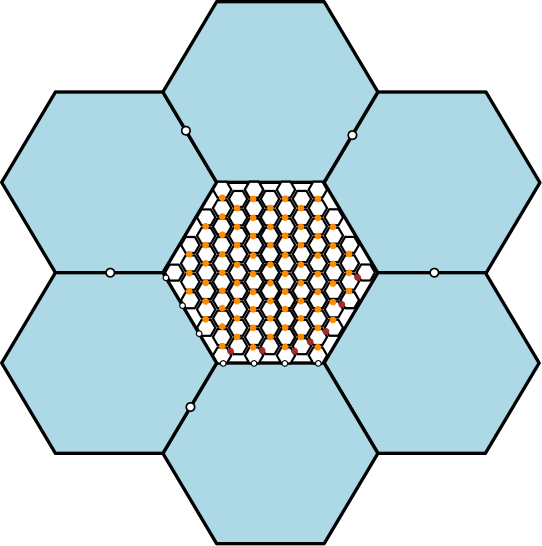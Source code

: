 <?xml version="1.0"?>
<!DOCTYPE ipe SYSTEM "ipe.dtd">
<ipe version="70107" creator="Ipe 7.2.2">
<info created="D:20160405173703" modified="D:20160405173703"/>
<ipestyle name="basic">
<symbol name="arrow/arc(spx)">
<path stroke="sym-stroke" fill="sym-stroke" pen="sym-pen">
0 0 m
-1 0.333 l
-1 -0.333 l
h
</path>
</symbol>
<symbol name="arrow/farc(spx)">
<path stroke="sym-stroke" fill="white" pen="sym-pen">
0 0 m
-1 0.333 l
-1 -0.333 l
h
</path>
</symbol>
<symbol name="arrow/ptarc(spx)">
<path stroke="sym-stroke" fill="sym-stroke" pen="sym-pen">
0 0 m
-1 0.333 l
-0.8 0 l
-1 -0.333 l
h
</path>
</symbol>
<symbol name="arrow/fptarc(spx)">
<path stroke="sym-stroke" fill="white" pen="sym-pen">
0 0 m
-1 0.333 l
-0.8 0 l
-1 -0.333 l
h
</path>
</symbol>
<symbol name="mark/circle(sx)" transformations="translations">
<path fill="sym-stroke">
0.6 0 0 0.6 0 0 e
0.4 0 0 0.4 0 0 e
</path>
</symbol>
<symbol name="mark/disk(sx)" transformations="translations">
<path fill="sym-stroke">
0.6 0 0 0.6 0 0 e
</path>
</symbol>
<symbol name="mark/fdisk(sfx)" transformations="translations">
<group>
<path fill="sym-fill">
0.5 0 0 0.5 0 0 e
</path>
<path fill="sym-stroke" fillrule="eofill">
0.6 0 0 0.6 0 0 e
0.4 0 0 0.4 0 0 e
</path>
</group>
</symbol>
<symbol name="mark/box(sx)" transformations="translations">
<path fill="sym-stroke" fillrule="eofill">
-0.6 -0.6 m
0.6 -0.6 l
0.6 0.6 l
-0.6 0.6 l
h
-0.4 -0.4 m
0.4 -0.4 l
0.4 0.4 l
-0.4 0.4 l
h
</path>
</symbol>
<symbol name="mark/square(sx)" transformations="translations">
<path fill="sym-stroke">
-0.6 -0.6 m
0.6 -0.6 l
0.6 0.6 l
-0.6 0.6 l
h
</path>
</symbol>
<symbol name="mark/fsquare(sfx)" transformations="translations">
<group>
<path fill="sym-fill">
-0.5 -0.5 m
0.5 -0.5 l
0.5 0.5 l
-0.5 0.5 l
h
</path>
<path fill="sym-stroke" fillrule="eofill">
-0.6 -0.6 m
0.6 -0.6 l
0.6 0.6 l
-0.6 0.6 l
h
-0.4 -0.4 m
0.4 -0.4 l
0.4 0.4 l
-0.4 0.4 l
h
</path>
</group>
</symbol>
<symbol name="mark/cross(sx)" transformations="translations">
<group>
<path fill="sym-stroke">
-0.43 -0.57 m
0.57 0.43 l
0.43 0.57 l
-0.57 -0.43 l
h
</path>
<path fill="sym-stroke">
-0.43 0.57 m
0.57 -0.43 l
0.43 -0.57 l
-0.57 0.43 l
h
</path>
</group>
</symbol>
<symbol name="arrow/fnormal(spx)">
<path stroke="sym-stroke" fill="white" pen="sym-pen">
0 0 m
-1 0.333 l
-1 -0.333 l
h
</path>
</symbol>
<symbol name="arrow/pointed(spx)">
<path stroke="sym-stroke" fill="sym-stroke" pen="sym-pen">
0 0 m
-1 0.333 l
-0.8 0 l
-1 -0.333 l
h
</path>
</symbol>
<symbol name="arrow/fpointed(spx)">
<path stroke="sym-stroke" fill="white" pen="sym-pen">
0 0 m
-1 0.333 l
-0.8 0 l
-1 -0.333 l
h
</path>
</symbol>
<symbol name="arrow/linear(spx)">
<path stroke="sym-stroke" pen="sym-pen">
-1 0.333 m
0 0 l
-1 -0.333 l
</path>
</symbol>
<symbol name="arrow/fdouble(spx)">
<path stroke="sym-stroke" fill="white" pen="sym-pen">
0 0 m
-1 0.333 l
-1 -0.333 l
h
-1 0 m
-2 0.333 l
-2 -0.333 l
h
</path>
</symbol>
<symbol name="arrow/double(spx)">
<path stroke="sym-stroke" fill="sym-stroke" pen="sym-pen">
0 0 m
-1 0.333 l
-1 -0.333 l
h
-1 0 m
-2 0.333 l
-2 -0.333 l
h
</path>
</symbol>
<pen name="heavier" value="0.8"/>
<pen name="fat" value="1.2"/>
<pen name="ultrafat" value="2"/>
<symbolsize name="large" value="5"/>
<symbolsize name="small" value="2"/>
<symbolsize name="tiny" value="1.1"/>
<arrowsize name="large" value="10"/>
<arrowsize name="small" value="5"/>
<arrowsize name="tiny" value="3"/>
<color name="red" value="1 0 0"/>
<color name="green" value="0 1 0"/>
<color name="blue" value="0 0 1"/>
<color name="yellow" value="1 1 0"/>
<color name="orange" value="1 0.647 0"/>
<color name="gold" value="1 0.843 0"/>
<color name="purple" value="0.627 0.125 0.941"/>
<color name="gray" value="0.745"/>
<color name="brown" value="0.647 0.165 0.165"/>
<color name="navy" value="0 0 0.502"/>
<color name="pink" value="1 0.753 0.796"/>
<color name="seagreen" value="0.18 0.545 0.341"/>
<color name="turquoise" value="0.251 0.878 0.816"/>
<color name="violet" value="0.933 0.51 0.933"/>
<color name="darkblue" value="0 0 0.545"/>
<color name="darkcyan" value="0 0.545 0.545"/>
<color name="darkgray" value="0.663"/>
<color name="darkgreen" value="0 0.392 0"/>
<color name="darkmagenta" value="0.545 0 0.545"/>
<color name="darkorange" value="1 0.549 0"/>
<color name="darkred" value="0.545 0 0"/>
<color name="lightblue" value="0.678 0.847 0.902"/>
<color name="lightcyan" value="0.878 1 1"/>
<color name="lightgray" value="0.827"/>
<color name="lightgreen" value="0.565 0.933 0.565"/>
<color name="lightyellow" value="1 1 0.878"/>
<dashstyle name="dashed" value="[4] 0"/>
<dashstyle name="dotted" value="[1 3] 0"/>
<dashstyle name="dash dotted" value="[4 2 1 2] 0"/>
<dashstyle name="dash dot dotted" value="[4 2 1 2 1 2] 0"/>
<textsize name="large" value="\large"/>
<textsize name="Large" value="\Large"/>
<textsize name="LARGE" value="\LARGE"/>
<textsize name="huge" value="\huge"/>
<textsize name="Huge" value="\Huge"/>
<textsize name="small" value="\small"/>
<textsize name="footnote" value="\footnotesize"/>
<textsize name="tiny" value="\tiny"/>
<textstyle name="center" begin="\begin{center}" end="\end{center}"/>
<textstyle name="itemize" begin="\begin{itemize}" end="\end{itemize}"/>
<textstyle name="item" begin="\begin{itemize}\item{}" end="\end{itemize}"/>
<gridsize name="4 pts" value="4"/>
<gridsize name="8 pts (~3 mm)" value="8"/>
<gridsize name="16 pts (~6 mm)" value="16"/>
<gridsize name="32 pts (~12 mm)" value="32"/>
<gridsize name="10 pts (~3.5 mm)" value="10"/>
<gridsize name="20 pts (~7 mm)" value="20"/>
<gridsize name="14 pts (~5 mm)" value="14"/>
<gridsize name="28 pts (~10 mm)" value="28"/>
<gridsize name="56 pts (~20 mm)" value="56"/>
<anglesize name="90 deg" value="90"/>
<anglesize name="60 deg" value="60"/>
<anglesize name="45 deg" value="45"/>
<anglesize name="30 deg" value="30"/>
<anglesize name="22.5 deg" value="22.5"/>
<opacity name="10%" value="0.1"/>
<opacity name="30%" value="0.3"/>
<opacity name="50%" value="0.5"/>
<opacity name="75%" value="0.75"/>
<tiling name="falling" angle="-60" step="4" width="1"/>
<tiling name="rising" angle="30" step="4" width="1"/>
</ipestyle>
<ipestyle name="bigpaper">
<layout paper="10000 6000" origin="0 0" frame="10000 6000"/>
<titlestyle pos="10 10" size="LARGE" color="title"  valign="baseline"/>
</ipestyle>
<page>
<layer name="alpha"/>
<view layers="alpha" active="alpha"/>
<group layer="alpha" matrix="1.17523 0 0 1.14044 5256.02 2423.33">
<path matrix="0.751266 0 0 0.751266 -29.5519 161.025" stroke="black" fill="lightblue" pen="fat">
195.756 445 m
173.842 482.957 l
130.012 482.957 l
108.098 445 l
130.012 407.043 l
173.842 407.043 l
h
</path>
<path matrix="0.751266 0 0 0.751266 19.8393 189.541" stroke="black" fill="lightblue" pen="fat">
195.756 445 m
173.842 482.957 l
130.012 482.957 l
108.098 445 l
130.012 407.043 l
173.842 407.043 l
h
</path>
<path matrix="0.753975 0 0 0.753975 68.9377 159.717" stroke="black" fill="lightblue" pen="fat">
195.756 445 m
173.842 482.957 l
130.012 482.957 l
108.098 445 l
130.012 407.043 l
173.842 407.043 l
h
</path>
<path matrix="0.751266 0 0 0.751266 69.2306 103.993" stroke="black" fill="lightblue" pen="fat">
195.756 445 m
173.842 482.957 l
130.012 482.957 l
108.098 445 l
130.012 407.043 l
173.842 407.043 l
h
</path>
<path matrix="0.751266 0 0 0.751266 19.8393 75.4777" stroke="black" fill="lightblue" pen="fat">
195.756 445 m
173.842 482.957 l
130.012 482.957 l
108.098 445 l
130.012 407.043 l
173.842 407.043 l
h
</path>
<path matrix="0.751266 0 0 0.751266 -29.5519 103.993" stroke="black" fill="lightblue" pen="fat">
195.756 445 m
173.842 482.957 l
130.012 482.957 l
108.098 445 l
130.012 407.043 l
173.842 407.043 l
h
</path>
</group>
<path matrix="0.0756922 0 0 0.0756922 5367.37 2922.05" stroke="black" fill="white" pen="heavier">
195.756 445 m
173.842 482.957 l
130.012 482.957 l
108.098 445 l
130.012 407.043 l
173.842 407.043 l
h
</path>
<path matrix="0.0756922 0 0 0.0756922 5373.12 2925.37" stroke="black" fill="white" pen="heavier">
195.756 445 m
173.842 482.957 l
130.012 482.957 l
108.098 445 l
130.012 407.043 l
173.842 407.043 l
h
</path>
<path matrix="0.0756922 0 0 0.0756922 5373.12 2918.74" stroke="black" fill="white" pen="heavier">
195.756 445 m
173.842 482.957 l
130.012 482.957 l
108.098 445 l
130.012 407.043 l
173.842 407.043 l
h
</path>
<path matrix="0.0756922 0 0 0.0756922 5373.12 2932" stroke="black" fill="white" pen="heavier">
195.756 445 m
173.842 482.957 l
130.012 482.957 l
108.098 445 l
130.012 407.043 l
173.842 407.043 l
h
</path>
<path matrix="0.0756922 0 0 0.0756922 5378.86 2922.06" stroke="black" fill="white" pen="heavier">
195.756 445 m
173.842 482.957 l
130.012 482.957 l
108.098 445 l
130.012 407.043 l
173.842 407.043 l
h
</path>
<path matrix="0.0756922 0 0 0.0756922 5378.86 2915.43" stroke="black" fill="white" pen="heavier">
195.756 445 m
173.842 482.957 l
130.012 482.957 l
108.098 445 l
130.012 407.043 l
173.842 407.043 l
h
</path>
<path matrix="0.0756922 0 0 0.0756922 5378.86 2935.32" stroke="black" fill="white" pen="heavier">
195.756 445 m
173.842 482.957 l
130.012 482.957 l
108.098 445 l
130.012 407.043 l
173.842 407.043 l
h
</path>
<path matrix="0.0756922 0 0 0.0756922 5378.86 2928.69" stroke="black" fill="white" pen="heavier">
195.756 445 m
173.842 482.957 l
130.012 482.957 l
108.098 445 l
130.012 407.043 l
173.842 407.043 l
h
</path>
<path matrix="0.0756922 0 0 0.0756922 5384.6 2925.37" stroke="black" fill="white" pen="heavier">
195.756 445 m
173.842 482.957 l
130.012 482.957 l
108.098 445 l
130.012 407.043 l
173.842 407.043 l
h
</path>
<path matrix="0.0756922 0 0 0.0756922 5384.6 2918.74" stroke="black" fill="white" pen="heavier">
195.756 445 m
173.842 482.957 l
130.012 482.957 l
108.098 445 l
130.012 407.043 l
173.842 407.043 l
h
</path>
<path matrix="0.0756922 0 0 0.0756922 5384.6 2938.63" stroke="black" fill="white" pen="heavier">
195.756 445 m
173.842 482.957 l
130.012 482.957 l
108.098 445 l
130.012 407.043 l
173.842 407.043 l
h
</path>
<path matrix="0.0756922 0 0 0.0756922 5384.6 2932" stroke="black" fill="white" pen="heavier">
195.756 445 m
173.842 482.957 l
130.012 482.957 l
108.098 445 l
130.012 407.043 l
173.842 407.043 l
h
</path>
<path matrix="0.0756922 0 0 0.0756922 5390.35 2928.7" stroke="black" fill="white" pen="heavier">
195.756 445 m
173.842 482.957 l
130.012 482.957 l
108.098 445 l
130.012 407.043 l
173.842 407.043 l
h
</path>
<path matrix="0.0756922 0 0 0.0756922 5390.35 2922.07" stroke="black" fill="white" pen="heavier">
195.756 445 m
173.842 482.957 l
130.012 482.957 l
108.098 445 l
130.012 407.043 l
173.842 407.043 l
h
</path>
<path matrix="0.0756922 0 0 0.0756922 5390.35 2935.33" stroke="black" fill="white" pen="heavier">
195.756 445 m
173.842 482.957 l
130.012 482.957 l
108.098 445 l
130.012 407.043 l
173.842 407.043 l
h
</path>
<path matrix="0.0756922 0 0 0.0756922 5390.35 2915.44" stroke="black" fill="white" pen="heavier">
195.756 445 m
173.842 482.957 l
130.012 482.957 l
108.098 445 l
130.012 407.043 l
173.842 407.043 l
h
</path>
<path matrix="0.0756922 0 0 0.0756922 5396.09 2925.38" stroke="black" fill="white" pen="heavier">
195.756 445 m
173.842 482.957 l
130.012 482.957 l
108.098 445 l
130.012 407.043 l
173.842 407.043 l
h
</path>
<path matrix="0.0756922 0 0 0.0756922 5396.09 2918.76" stroke="black" fill="white" pen="heavier">
195.756 445 m
173.842 482.957 l
130.012 482.957 l
108.098 445 l
130.012 407.043 l
173.842 407.043 l
h
</path>
<path matrix="0.0756922 0 0 0.0756922 5396.09 2938.64" stroke="black" fill="white" pen="heavier">
195.756 445 m
173.842 482.957 l
130.012 482.957 l
108.098 445 l
130.012 407.043 l
173.842 407.043 l
h
</path>
<path matrix="0.0756922 0 0 0.0756922 5396.09 2932.01" stroke="black" fill="white" pen="heavier">
195.756 445 m
173.842 482.957 l
130.012 482.957 l
108.098 445 l
130.012 407.043 l
173.842 407.043 l
h
</path>
<path matrix="0.0756922 0 0 0.0756922 5401.83 2928.7" stroke="black" fill="white" pen="heavier">
195.756 445 m
173.842 482.957 l
130.012 482.957 l
108.098 445 l
130.012 407.043 l
173.842 407.043 l
h
</path>
<path matrix="0.0756922 0 0 0.0756922 5401.83 2922.07" stroke="black" fill="white" pen="heavier">
195.756 445 m
173.842 482.957 l
130.012 482.957 l
108.098 445 l
130.012 407.043 l
173.842 407.043 l
h
</path>
<path matrix="0.0756922 0 0 0.0756922 5401.83 2935.33" stroke="black" fill="white" pen="heavier">
195.756 445 m
173.842 482.957 l
130.012 482.957 l
108.098 445 l
130.012 407.043 l
173.842 407.043 l
h
</path>
<path matrix="0.0756922 0 0 0.0756922 5401.83 2915.44" stroke="black" fill="white" pen="heavier">
195.756 445 m
173.842 482.957 l
130.012 482.957 l
108.098 445 l
130.012 407.043 l
173.842 407.043 l
h
</path>
<path matrix="0.0756923 0 0 0.0756923 5401.83 2922.07" stroke="black" fill="white" pen="heavier">
195.756 445 m
173.842 482.957 l
130.012 482.957 l
108.098 445 l
130.012 407.043 l
173.842 407.043 l
h
</path>
<path matrix="0.0756923 0 0 0.0756923 5401.83 2915.44" stroke="black" fill="white" pen="heavier">
195.756 445 m
173.842 482.957 l
130.012 482.957 l
108.098 445 l
130.012 407.043 l
173.842 407.043 l
h
</path>
<path matrix="0.0756923 0 0 0.0756923 5401.83 2935.33" stroke="black" fill="white" pen="heavier">
195.756 445 m
173.842 482.957 l
130.012 482.957 l
108.098 445 l
130.012 407.043 l
173.842 407.043 l
h
</path>
<path matrix="0.0756923 0 0 0.0756923 5401.83 2928.7" stroke="black" fill="white" pen="heavier">
195.756 445 m
173.842 482.957 l
130.012 482.957 l
108.098 445 l
130.012 407.043 l
173.842 407.043 l
h
</path>
<path matrix="0.0756923 0 0 0.0756923 5407.57 2925.38" stroke="black" fill="white" pen="heavier">
195.756 445 m
173.842 482.957 l
130.012 482.957 l
108.098 445 l
130.012 407.043 l
173.842 407.043 l
h
</path>
<path matrix="0.0756923 0 0 0.0756923 5407.57 2918.76" stroke="black" fill="white" pen="heavier">
195.756 445 m
173.842 482.957 l
130.012 482.957 l
108.098 445 l
130.012 407.043 l
173.842 407.043 l
h
</path>
<path matrix="0.0756923 0 0 0.0756923 5407.57 2932.01" stroke="black" fill="white" pen="heavier">
195.756 445 m
173.842 482.957 l
130.012 482.957 l
108.098 445 l
130.012 407.043 l
173.842 407.043 l
h
</path>
<path matrix="0.0756923 0 0 0.0756923 5407.57 2912.13" stroke="black" fill="white" pen="heavier">
195.756 445 m
173.842 482.957 l
130.012 482.957 l
108.098 445 l
130.012 407.043 l
173.842 407.043 l
h
</path>
<path matrix="0.0756923 0 0 0.0756923 5413.32 2922.08" stroke="black" fill="white" pen="heavier">
195.756 445 m
173.842 482.957 l
130.012 482.957 l
108.098 445 l
130.012 407.043 l
173.842 407.043 l
h
</path>
<path matrix="0.0756923 0 0 0.0756923 5413.32 2915.45" stroke="black" fill="white" pen="heavier">
195.756 445 m
173.842 482.957 l
130.012 482.957 l
108.098 445 l
130.012 407.043 l
173.842 407.043 l
h
</path>
<path matrix="0.0756923 0 0 0.0756923 5413.32 2935.34" stroke="black" fill="white" pen="heavier">
195.756 445 m
173.842 482.957 l
130.012 482.957 l
108.098 445 l
130.012 407.043 l
173.842 407.043 l
h
</path>
<path matrix="0.0756923 0 0 0.0756923 5413.32 2928.71" stroke="black" fill="white" pen="heavier">
195.756 445 m
173.842 482.957 l
130.012 482.957 l
108.098 445 l
130.012 407.043 l
173.842 407.043 l
h
</path>
<path matrix="0.0756923 0 0 0.0756923 5419.06 2918.77" stroke="black" fill="white" pen="heavier">
195.756 445 m
173.842 482.957 l
130.012 482.957 l
108.098 445 l
130.012 407.043 l
173.842 407.043 l
h
</path>
<path matrix="0.0756923 0 0 0.0756923 5419.06 2912.14" stroke="black" fill="white" pen="heavier">
195.756 445 m
173.842 482.957 l
130.012 482.957 l
108.098 445 l
130.012 407.043 l
173.842 407.043 l
h
</path>
<path matrix="0.0756923 0 0 0.0756923 5419.06 2932.02" stroke="black" fill="white" pen="heavier">
195.756 445 m
173.842 482.957 l
130.012 482.957 l
108.098 445 l
130.012 407.043 l
173.842 407.043 l
h
</path>
<path matrix="0.0756923 0 0 0.0756923 5419.06 2925.4" stroke="black" fill="white" pen="heavier">
195.756 445 m
173.842 482.957 l
130.012 482.957 l
108.098 445 l
130.012 407.043 l
173.842 407.043 l
h
</path>
<path matrix="0.0756923 0 0 0.0756923 5424.8 2922.08" stroke="black" fill="white" pen="heavier">
195.756 445 m
173.842 482.957 l
130.012 482.957 l
108.098 445 l
130.012 407.043 l
173.842 407.043 l
h
</path>
<path matrix="0.0756923 0 0 0.0756923 5424.8 2915.45" stroke="black" fill="white" pen="heavier">
195.756 445 m
173.842 482.957 l
130.012 482.957 l
108.098 445 l
130.012 407.043 l
173.842 407.043 l
h
</path>
<path matrix="0.0756923 0 0 0.0756923 5424.8 2935.34" stroke="black" fill="white" pen="heavier">
195.756 445 m
173.842 482.957 l
130.012 482.957 l
108.098 445 l
130.012 407.043 l
173.842 407.043 l
h
</path>
<path matrix="0.0756923 0 0 0.0756923 5424.8 2928.71" stroke="black" fill="white" pen="heavier">
195.756 445 m
173.842 482.957 l
130.012 482.957 l
108.098 445 l
130.012 407.043 l
173.842 407.043 l
h
</path>
<path matrix="0.0756923 0 0 0.0756923 5430.54 2925.41" stroke="black" fill="white" pen="heavier">
195.756 445 m
173.842 482.957 l
130.012 482.957 l
108.098 445 l
130.012 407.043 l
173.842 407.043 l
h
</path>
<path matrix="0.0756923 0 0 0.0756923 5430.54 2918.78" stroke="black" fill="white" pen="heavier">
195.756 445 m
173.842 482.957 l
130.012 482.957 l
108.098 445 l
130.012 407.043 l
173.842 407.043 l
h
</path>
<path matrix="0.0756923 0 0 0.0756923 5430.54 2932.04" stroke="black" fill="white" pen="heavier">
195.756 445 m
173.842 482.957 l
130.012 482.957 l
108.098 445 l
130.012 407.043 l
173.842 407.043 l
h
</path>
<path matrix="0.0756923 0 0 0.0756923 5430.54 2912.15" stroke="black" fill="white" pen="heavier">
195.756 445 m
173.842 482.957 l
130.012 482.957 l
108.098 445 l
130.012 407.043 l
173.842 407.043 l
h
</path>
<path matrix="0.0756923 0 0 0.0756923 5436.28 2922.09" stroke="black" fill="white" pen="heavier">
195.756 445 m
173.842 482.957 l
130.012 482.957 l
108.098 445 l
130.012 407.043 l
173.842 407.043 l
h
</path>
<path matrix="0.0756923 0 0 0.0756923 5373.11 2912.1" stroke="black" fill="white" pen="heavier">
195.756 445 m
173.842 482.957 l
130.012 482.957 l
108.098 445 l
130.012 407.043 l
173.842 407.043 l
h
</path>
<path matrix="0.0756923 0 0 0.0756923 5378.86 2902.17" stroke="black" fill="white" pen="heavier">
195.756 445 m
173.842 482.957 l
130.012 482.957 l
108.098 445 l
130.012 407.043 l
173.842 407.043 l
h
</path>
<path matrix="0.0756923 0 0 0.0756923 5378.86 2915.43" stroke="black" fill="white" pen="heavier">
195.756 445 m
173.842 482.957 l
130.012 482.957 l
108.098 445 l
130.012 407.043 l
173.842 407.043 l
h
</path>
<path matrix="0.0756923 0 0 0.0756923 5378.86 2908.8" stroke="black" fill="white" pen="heavier">
195.756 445 m
173.842 482.957 l
130.012 482.957 l
108.098 445 l
130.012 407.043 l
173.842 407.043 l
h
</path>
<path matrix="0.0756923 0 0 0.0756923 5384.6 2898.86" stroke="black" fill="white" pen="heavier">
195.756 445 m
173.842 482.957 l
130.012 482.957 l
108.098 445 l
130.012 407.043 l
173.842 407.043 l
h
</path>
<path matrix="0.0756923 0 0 0.0756923 5384.6 2892.23" stroke="black" fill="white" pen="heavier">
195.756 445 m
173.842 482.957 l
130.012 482.957 l
108.098 445 l
130.012 407.043 l
173.842 407.043 l
h
</path>
<path matrix="0.0756923 0 0 0.0756923 5384.6 2912.11" stroke="black" fill="white" pen="heavier">
195.756 445 m
173.842 482.957 l
130.012 482.957 l
108.098 445 l
130.012 407.043 l
173.842 407.043 l
h
</path>
<path matrix="0.0756923 0 0 0.0756923 5384.6 2905.49" stroke="black" fill="white" pen="heavier">
195.756 445 m
173.842 482.957 l
130.012 482.957 l
108.098 445 l
130.012 407.043 l
173.842 407.043 l
h
</path>
<path matrix="0.0756923 0 0 0.0756923 5390.34 2902.17" stroke="black" fill="white" pen="heavier">
195.756 445 m
173.842 482.957 l
130.012 482.957 l
108.098 445 l
130.012 407.043 l
173.842 407.043 l
h
</path>
<path matrix="0.0756923 0 0 0.0756923 5390.34 2895.54" stroke="black" fill="white" pen="heavier">
195.756 445 m
173.842 482.957 l
130.012 482.957 l
108.098 445 l
130.012 407.043 l
173.842 407.043 l
h
</path>
<path matrix="0.0756923 0 0 0.0756923 5390.34 2915.43" stroke="black" fill="white" pen="heavier">
195.756 445 m
173.842 482.957 l
130.012 482.957 l
108.098 445 l
130.012 407.043 l
173.842 407.043 l
h
</path>
<path matrix="0.0756923 0 0 0.0756923 5390.34 2908.8" stroke="black" fill="white" pen="heavier">
195.756 445 m
173.842 482.957 l
130.012 482.957 l
108.098 445 l
130.012 407.043 l
173.842 407.043 l
h
</path>
<path matrix="0.0756923 0 0 0.0756923 5396.09 2905.5" stroke="black" fill="white" pen="heavier">
195.756 445 m
173.842 482.957 l
130.012 482.957 l
108.098 445 l
130.012 407.043 l
173.842 407.043 l
h
</path>
<path matrix="0.0756923 0 0 0.0756923 5396.09 2898.87" stroke="black" fill="white" pen="heavier">
195.756 445 m
173.842 482.957 l
130.012 482.957 l
108.098 445 l
130.012 407.043 l
173.842 407.043 l
h
</path>
<path matrix="0.0756923 0 0 0.0756923 5396.09 2912.13" stroke="black" fill="white" pen="heavier">
195.756 445 m
173.842 482.957 l
130.012 482.957 l
108.098 445 l
130.012 407.043 l
173.842 407.043 l
h
</path>
<path matrix="0.0756923 0 0 0.0756923 5396.09 2892.24" stroke="black" fill="white" pen="heavier">
195.756 445 m
173.842 482.957 l
130.012 482.957 l
108.098 445 l
130.012 407.043 l
173.842 407.043 l
h
</path>
<path matrix="0.0756923 0 0 0.0756923 5401.83 2902.18" stroke="black" fill="white" pen="heavier">
195.756 445 m
173.842 482.957 l
130.012 482.957 l
108.098 445 l
130.012 407.043 l
173.842 407.043 l
h
</path>
<path matrix="0.0756923 0 0 0.0756923 5401.83 2895.56" stroke="black" fill="white" pen="heavier">
195.756 445 m
173.842 482.957 l
130.012 482.957 l
108.098 445 l
130.012 407.043 l
173.842 407.043 l
h
</path>
<path matrix="0.0756923 0 0 0.0756923 5401.83 2915.44" stroke="black" fill="white" pen="heavier">
195.756 445 m
173.842 482.957 l
130.012 482.957 l
108.098 445 l
130.012 407.043 l
173.842 407.043 l
h
</path>
<path matrix="0.0756923 0 0 0.0756923 5401.83 2908.81" stroke="black" fill="white" pen="heavier">
195.756 445 m
173.842 482.957 l
130.012 482.957 l
108.098 445 l
130.012 407.043 l
173.842 407.043 l
h
</path>
<path matrix="0.0756923 0 0 0.0756923 5407.57 2905.5" stroke="black" fill="white" pen="heavier">
195.756 445 m
173.842 482.957 l
130.012 482.957 l
108.098 445 l
130.012 407.043 l
173.842 407.043 l
h
</path>
<path matrix="0.0756923 0 0 0.0756923 5407.57 2898.87" stroke="black" fill="white" pen="heavier">
195.756 445 m
173.842 482.957 l
130.012 482.957 l
108.098 445 l
130.012 407.043 l
173.842 407.043 l
h
</path>
<path matrix="0.0756923 0 0 0.0756923 5407.57 2912.13" stroke="black" fill="white" pen="heavier">
195.756 445 m
173.842 482.957 l
130.012 482.957 l
108.098 445 l
130.012 407.043 l
173.842 407.043 l
h
</path>
<path matrix="0.0756923 0 0 0.0756923 5407.57 2898.87" stroke="black" fill="white" pen="heavier">
195.756 445 m
173.842 482.957 l
130.012 482.957 l
108.098 445 l
130.012 407.043 l
173.842 407.043 l
h
</path>
<path matrix="0.0756923 0 0 0.0756923 5407.57 2892.24" stroke="black" fill="white" pen="heavier">
195.756 445 m
173.842 482.957 l
130.012 482.957 l
108.098 445 l
130.012 407.043 l
173.842 407.043 l
h
</path>
<path matrix="0.0756923 0 0 0.0756923 5407.57 2912.13" stroke="black" fill="white" pen="heavier">
195.756 445 m
173.842 482.957 l
130.012 482.957 l
108.098 445 l
130.012 407.043 l
173.842 407.043 l
h
</path>
<path matrix="0.0756923 0 0 0.0756923 5407.57 2905.5" stroke="black" fill="white" pen="heavier">
195.756 445 m
173.842 482.957 l
130.012 482.957 l
108.098 445 l
130.012 407.043 l
173.842 407.043 l
h
</path>
<path matrix="0.0756923 0 0 0.0756923 5413.31 2902.18" stroke="black" fill="white" pen="heavier">
195.756 445 m
173.842 482.957 l
130.012 482.957 l
108.098 445 l
130.012 407.043 l
173.842 407.043 l
h
</path>
<path matrix="0.0756923 0 0 0.0756923 5413.31 2895.56" stroke="black" fill="white" pen="heavier">
195.756 445 m
173.842 482.957 l
130.012 482.957 l
108.098 445 l
130.012 407.043 l
173.842 407.043 l
h
</path>
<path matrix="0.0756923 0 0 0.0756923 5413.31 2908.81" stroke="black" fill="white" pen="heavier">
195.756 445 m
173.842 482.957 l
130.012 482.957 l
108.098 445 l
130.012 407.043 l
173.842 407.043 l
h
</path>
<path matrix="0.0756923 0 0 0.0756923 5419.06 2898.88" stroke="black" fill="white" pen="heavier">
195.756 445 m
173.842 482.957 l
130.012 482.957 l
108.098 445 l
130.012 407.043 l
173.842 407.043 l
h
</path>
<path matrix="0.0756923 0 0 0.0756923 5419.06 2892.25" stroke="black" fill="white" pen="heavier">
195.756 445 m
173.842 482.957 l
130.012 482.957 l
108.098 445 l
130.012 407.043 l
173.842 407.043 l
h
</path>
<path matrix="0.0756923 0 0 0.0756923 5419.06 2912.14" stroke="black" fill="white" pen="heavier">
195.756 445 m
173.842 482.957 l
130.012 482.957 l
108.098 445 l
130.012 407.043 l
173.842 407.043 l
h
</path>
<path matrix="0.0756923 0 0 0.0756923 5419.06 2905.51" stroke="black" fill="white" pen="heavier">
195.756 445 m
173.842 482.957 l
130.012 482.957 l
108.098 445 l
130.012 407.043 l
173.842 407.043 l
h
</path>
<path matrix="0.0756923 0 0 0.0756923 5424.8 2908.82" stroke="black" fill="white" pen="heavier">
195.756 445 m
173.842 482.957 l
130.012 482.957 l
108.098 445 l
130.012 407.043 l
173.842 407.043 l
h
</path>
<path matrix="0.0756923 0 0 0.0756923 5424.8 2902.2" stroke="black" fill="white" pen="heavier">
195.756 445 m
173.842 482.957 l
130.012 482.957 l
108.098 445 l
130.012 407.043 l
173.842 407.043 l
h
</path>
<path matrix="0.0756923 0 0 0.0756923 5430.54 2912.14" stroke="black" fill="white" pen="heavier">
195.756 445 m
173.842 482.957 l
130.012 482.957 l
108.098 445 l
130.012 407.043 l
173.842 407.043 l
h
</path>
<path matrix="0.0756922 0 0 0.0756922 5378.85 2941.93" stroke="black" fill="white" pen="heavier">
195.756 445 m
173.842 482.957 l
130.012 482.957 l
108.098 445 l
130.012 407.043 l
173.842 407.043 l
h
</path>
<path matrix="0.0756922 0 0 0.0756922 5384.6 2945.26" stroke="black" fill="white" pen="heavier">
195.756 445 m
173.842 482.957 l
130.012 482.957 l
108.098 445 l
130.012 407.043 l
173.842 407.043 l
h
</path>
<path matrix="0.0756922 0 0 0.0756922 5384.6 2938.63" stroke="black" fill="white" pen="heavier">
195.756 445 m
173.842 482.957 l
130.012 482.957 l
108.098 445 l
130.012 407.043 l
173.842 407.043 l
h
</path>
<path matrix="0.0756922 0 0 0.0756922 5384.6 2951.89" stroke="black" fill="white" pen="heavier">
195.756 445 m
173.842 482.957 l
130.012 482.957 l
108.098 445 l
130.012 407.043 l
173.842 407.043 l
h
</path>
<path matrix="0.0756922 0 0 0.0756922 5390.34 2941.94" stroke="black" fill="white" pen="heavier">
195.756 445 m
173.842 482.957 l
130.012 482.957 l
108.098 445 l
130.012 407.043 l
173.842 407.043 l
h
</path>
<path matrix="0.0756922 0 0 0.0756922 5390.34 2948.57" stroke="black" fill="white" pen="heavier">
195.756 445 m
173.842 482.957 l
130.012 482.957 l
108.098 445 l
130.012 407.043 l
173.842 407.043 l
h
</path>
<path matrix="0.0756922 0 0 0.0756922 5396.08 2945.26" stroke="black" fill="white" pen="heavier">
195.756 445 m
173.842 482.957 l
130.012 482.957 l
108.098 445 l
130.012 407.043 l
173.842 407.043 l
h
</path>
<path matrix="0.0756922 0 0 0.0756922 5396.08 2938.63" stroke="black" fill="white" pen="heavier">
195.756 445 m
173.842 482.957 l
130.012 482.957 l
108.098 445 l
130.012 407.043 l
173.842 407.043 l
h
</path>
<path matrix="0.0756922 0 0 0.0756922 5396.08 2951.89" stroke="black" fill="white" pen="heavier">
195.756 445 m
173.842 482.957 l
130.012 482.957 l
108.098 445 l
130.012 407.043 l
173.842 407.043 l
h
</path>
<path matrix="0.0756923 0 0 0.0756923 5396.08 2938.63" stroke="black" fill="white" pen="heavier">
195.756 445 m
173.842 482.957 l
130.012 482.957 l
108.098 445 l
130.012 407.043 l
173.842 407.043 l
h
</path>
<path matrix="0.0756923 0 0 0.0756923 5396.08 2951.89" stroke="black" fill="white" pen="heavier">
195.756 445 m
173.842 482.957 l
130.012 482.957 l
108.098 445 l
130.012 407.043 l
173.842 407.043 l
h
</path>
<path matrix="0.0756923 0 0 0.0756923 5396.08 2945.26" stroke="black" fill="white" pen="heavier">
195.756 445 m
173.842 482.957 l
130.012 482.957 l
108.098 445 l
130.012 407.043 l
173.842 407.043 l
h
</path>
<path matrix="0.0756923 0 0 0.0756923 5401.82 2941.94" stroke="black" fill="white" pen="heavier">
195.756 445 m
173.842 482.957 l
130.012 482.957 l
108.098 445 l
130.012 407.043 l
173.842 407.043 l
h
</path>
<path matrix="0.0756923 0 0 0.0756923 5401.82 2948.57" stroke="black" fill="white" pen="heavier">
195.756 445 m
173.842 482.957 l
130.012 482.957 l
108.098 445 l
130.012 407.043 l
173.842 407.043 l
h
</path>
<path matrix="0.0756923 0 0 0.0756923 5407.57 2938.64" stroke="black" fill="white" pen="heavier">
195.756 445 m
173.842 482.957 l
130.012 482.957 l
108.098 445 l
130.012 407.043 l
173.842 407.043 l
h
</path>
<path matrix="0.0756923 0 0 0.0756923 5407.57 2951.9" stroke="black" fill="white" pen="heavier">
195.756 445 m
173.842 482.957 l
130.012 482.957 l
108.098 445 l
130.012 407.043 l
173.842 407.043 l
h
</path>
<path matrix="0.0756923 0 0 0.0756923 5407.57 2945.27" stroke="black" fill="white" pen="heavier">
195.756 445 m
173.842 482.957 l
130.012 482.957 l
108.098 445 l
130.012 407.043 l
173.842 407.043 l
h
</path>
<path matrix="0.0756923 0 0 0.0756923 5413.31 2948.58" stroke="black" fill="white" pen="heavier">
195.756 445 m
173.842 482.957 l
130.012 482.957 l
108.098 445 l
130.012 407.043 l
173.842 407.043 l
h
</path>
<path matrix="0.0756923 0 0 0.0756923 5413.31 2941.95" stroke="black" fill="white" pen="heavier">
195.756 445 m
173.842 482.957 l
130.012 482.957 l
108.098 445 l
130.012 407.043 l
173.842 407.043 l
h
</path>
<path matrix="0.0756923 0 0 0.0756923 5419.05 2938.64" stroke="black" fill="white" pen="heavier">
195.756 445 m
173.842 482.957 l
130.012 482.957 l
108.098 445 l
130.012 407.043 l
173.842 407.043 l
h
</path>
<path matrix="0.0756923 0 0 0.0756923 5419.05 2951.9" stroke="black" fill="white" pen="heavier">
195.756 445 m
173.842 482.957 l
130.012 482.957 l
108.098 445 l
130.012 407.043 l
173.842 407.043 l
h
</path>
<path matrix="0.0756923 0 0 0.0756923 5419.05 2945.27" stroke="black" fill="white" pen="heavier">
195.756 445 m
173.842 482.957 l
130.012 482.957 l
108.098 445 l
130.012 407.043 l
173.842 407.043 l
h
</path>
<path matrix="0.0756923 0 0 0.0756923 5424.8 2941.97" stroke="black" fill="white" pen="heavier">
195.756 445 m
173.842 482.957 l
130.012 482.957 l
108.098 445 l
130.012 407.043 l
173.842 407.043 l
h
</path>
<use matrix="0.819692 0 0 0.819692 5299.62 2563.77" name="mark/fdisk(sfx)" pos="68.5731 478.15" size="normal" stroke="black" fill="white"/>
<use matrix="0.819692 0 0 0.819692 5299.62 2563.77" name="mark/fdisk(sfx)" pos="101.791 540.511" size="normal" stroke="black" fill="white"/>
<use matrix="0.819692 0 0 0.819692 5299.62 2563.77" name="mark/fdisk(sfx)" pos="210.908 478.15" size="normal" stroke="black" fill="white"/>
<use matrix="0.819692 0 0 0.819692 5299.62 2563.77" name="mark/fdisk(sfx)" pos="103.796 419.16" size="normal" stroke="black" fill="white"/>
<use matrix="0.819692 0 0 0.819692 5299.62 2563.77" name="mark/fdisk(sfx)" pos="118.18 438.293" size="small" stroke="black" fill="white"/>
<use matrix="0.819692 0 0 0.819692 5299.62 2563.77" name="mark/fdisk(sfx)" pos="131.712 438.307" size="small" stroke="black" fill="white"/>
<use matrix="0.819692 0 0 0.819692 5299.62 2563.77" name="mark/fdisk(sfx)" pos="145.243 438.307" size="small" stroke="black" fill="white"/>
<use matrix="0.819692 0 0 0.819692 5299.62 2563.77" name="mark/fdisk(sfx)" pos="159.941 438.321" size="small" stroke="black" fill="white"/>
<use matrix="0.819692 0 0 0.819692 5299.62 2563.77" name="mark/fdisk(sfx)" pos="107.621 451.363" size="small" stroke="black" fill="white"/>
<use matrix="0.819692 0 0 0.819692 5299.62 2563.77" name="mark/fdisk(sfx)" pos="100.297 463.673" size="small" stroke="black" fill="white"/>
<use matrix="0.819692 0 0 0.819692 5299.7 2563.64" name="mark/fdisk(sfx)" pos="92.9313 476.054" size="small" stroke="black" fill="white"/>
<use matrix="0.819692 0 0 0.819692 5299.96 2563.77" name="mark/fdisk(sfx)" pos="117.356 445.919" size="small" stroke="darkorange" fill="darkorange"/>
<use matrix="0.819692 0 0 0.819692 5299.96 2563.77" name="mark/fdisk(sfx)" pos="117.356 454.478" size="small" stroke="darkorange" fill="darkorange"/>
<use matrix="0.819692 0 0 0.819692 5299.85 2563.77" name="mark/fdisk(sfx)" pos="117.494 462.623" size="small" stroke="darkorange" fill="darkorange"/>
<use matrix="0.819692 0 0 0.819692 5299.96 2563.77" name="mark/fdisk(sfx)" pos="117.356 478.084" size="small" stroke="darkorange" fill="darkorange"/>
<use matrix="0.819692 0 0 0.819692 5299.96 2563.77" name="mark/fdisk(sfx)" pos="117.356 470.216" size="small" stroke="darkorange" fill="darkorange"/>
<use matrix="0.819692 0 0 0.819692 5300.08 2563.77" name="mark/fdisk(sfx)" pos="117.218 486.229" size="small" stroke="darkorange" fill="darkorange"/>
<use matrix="0.819692 0 0 0.819692 5299.62 2563.77" name="mark/fdisk(sfx)" pos="117.77 494.788" size="small" stroke="darkorange" fill="darkorange"/>
<use matrix="0.819692 0 0 0.819692 5299.85 2563.77" name="mark/fdisk(sfx)" pos="117.494 502.795" size="small" stroke="darkorange" fill="darkorange"/>
<use matrix="0.819692 0 0 0.819692 5299.62 2563.77" name="mark/fdisk(sfx)" pos="117.77 511.078" size="small" stroke="darkorange" fill="darkorange"/>
<use matrix="0.819692 0 0 0.819692 5305.28 2560.04" name="mark/fdisk(sfx)" pos="117.356 454.478" size="small" stroke="darkorange" fill="darkorange"/>
<use matrix="0.819692 0 0 0.819692 5305.17 2560.04" name="mark/fdisk(sfx)" pos="117.494 462.623" size="small" stroke="darkorange" fill="darkorange"/>
<use matrix="0.819692 0 0 0.819692 5305.28 2560.04" name="mark/fdisk(sfx)" pos="117.356 478.084" size="small" stroke="darkorange" fill="darkorange"/>
<use matrix="0.819692 0 0 0.819692 5305.28 2560.04" name="mark/fdisk(sfx)" pos="117.356 470.216" size="small" stroke="darkorange" fill="darkorange"/>
<use matrix="0.819692 0 0 0.819692 5305.4 2560.04" name="mark/fdisk(sfx)" pos="117.218 486.229" size="small" stroke="darkorange" fill="darkorange"/>
<use matrix="0.819692 0 0 0.819692 5304.94 2560.04" name="mark/fdisk(sfx)" pos="117.77 494.788" size="small" stroke="darkorange" fill="darkorange"/>
<use matrix="0.819692 0 0 0.819692 5305.17 2560.04" name="mark/fdisk(sfx)" pos="117.494 502.795" size="small" stroke="darkorange" fill="darkorange"/>
<use matrix="0.819692 0 0 0.819692 5304.94 2560.04" name="mark/fdisk(sfx)" pos="117.77 511.078" size="small" stroke="darkorange" fill="darkorange"/>
<use matrix="0.819692 0 0 0.819692 5311.05 2563.32" name="mark/fdisk(sfx)" pos="117.356 445.919" size="small" stroke="darkorange" fill="darkorange"/>
<use matrix="0.819692 0 0 0.819692 5311.05 2563.32" name="mark/fdisk(sfx)" pos="117.356 454.478" size="small" stroke="darkorange" fill="darkorange"/>
<use matrix="0.819692 0 0 0.819692 5310.94 2563.32" name="mark/fdisk(sfx)" pos="117.494 462.623" size="small" stroke="darkorange" fill="darkorange"/>
<use matrix="0.819692 0 0 0.819692 5311.05 2563.32" name="mark/fdisk(sfx)" pos="117.356 478.084" size="small" stroke="darkorange" fill="darkorange"/>
<use matrix="0.819692 0 0 0.819692 5311.05 2563.32" name="mark/fdisk(sfx)" pos="117.356 470.216" size="small" stroke="darkorange" fill="darkorange"/>
<use matrix="0.819692 0 0 0.819692 5311.17 2563.32" name="mark/fdisk(sfx)" pos="117.218 486.229" size="small" stroke="darkorange" fill="darkorange"/>
<use matrix="0.819692 0 0 0.819692 5310.71 2563.32" name="mark/fdisk(sfx)" pos="117.77 494.788" size="small" stroke="darkorange" fill="darkorange"/>
<use matrix="0.819692 0 0 0.819692 5310.94 2563.32" name="mark/fdisk(sfx)" pos="117.494 502.795" size="small" stroke="darkorange" fill="darkorange"/>
<use matrix="0.819692 0 0 0.819692 5310.71 2563.32" name="mark/fdisk(sfx)" pos="117.77 511.078" size="small" stroke="darkorange" fill="darkorange"/>
<use matrix="0.819692 0 0 0.819692 5317.28 2560.04" name="mark/fdisk(sfx)" pos="117.356 454.478" size="small" stroke="darkorange" fill="darkorange"/>
<use matrix="0.819692 0 0 0.819692 5317.16 2560.04" name="mark/fdisk(sfx)" pos="117.494 462.623" size="small" stroke="darkorange" fill="darkorange"/>
<use matrix="0.819692 0 0 0.819692 5317.28 2560.04" name="mark/fdisk(sfx)" pos="117.356 478.084" size="small" stroke="darkorange" fill="darkorange"/>
<use matrix="0.819692 0 0 0.819692 5317.28 2560.04" name="mark/fdisk(sfx)" pos="117.356 470.216" size="small" stroke="darkorange" fill="darkorange"/>
<use matrix="0.819692 0 0 0.819692 5317.39 2560.04" name="mark/fdisk(sfx)" pos="117.218 486.229" size="small" stroke="darkorange" fill="darkorange"/>
<use matrix="0.819692 0 0 0.819692 5316.94 2560.04" name="mark/fdisk(sfx)" pos="117.77 494.788" size="small" stroke="darkorange" fill="darkorange"/>
<use matrix="0.819692 0 0 0.819692 5317.16 2560.04" name="mark/fdisk(sfx)" pos="117.494 502.795" size="small" stroke="darkorange" fill="darkorange"/>
<use matrix="0.819692 0 0 0.819692 5316.94 2560.04" name="mark/fdisk(sfx)" pos="117.77 511.078" size="small" stroke="darkorange" fill="darkorange"/>
<use matrix="0.819692 0 0 0.819692 5322.6 2563.43" name="mark/fdisk(sfx)" pos="117.356 445.919" size="small" stroke="darkorange" fill="darkorange"/>
<use matrix="0.819692 0 0 0.819692 5322.6 2563.43" name="mark/fdisk(sfx)" pos="117.356 454.478" size="small" stroke="darkorange" fill="darkorange"/>
<use matrix="0.819692 0 0 0.819692 5322.48 2563.43" name="mark/fdisk(sfx)" pos="117.494 462.623" size="small" stroke="darkorange" fill="darkorange"/>
<use matrix="0.819692 0 0 0.819692 5322.6 2563.43" name="mark/fdisk(sfx)" pos="117.356 478.084" size="small" stroke="darkorange" fill="darkorange"/>
<use matrix="0.819692 0 0 0.819692 5322.6 2563.43" name="mark/fdisk(sfx)" pos="117.356 470.216" size="small" stroke="darkorange" fill="darkorange"/>
<use matrix="0.819692 0 0 0.819692 5322.71 2563.43" name="mark/fdisk(sfx)" pos="117.218 486.229" size="small" stroke="darkorange" fill="darkorange"/>
<use matrix="0.819692 0 0 0.819692 5322.26 2563.43" name="mark/fdisk(sfx)" pos="117.77 494.788" size="small" stroke="darkorange" fill="darkorange"/>
<use matrix="0.819692 0 0 0.819692 5322.48 2563.43" name="mark/fdisk(sfx)" pos="117.494 502.795" size="small" stroke="darkorange" fill="darkorange"/>
<use matrix="0.819692 0 0 0.819692 5322.26 2563.43" name="mark/fdisk(sfx)" pos="117.77 511.078" size="small" stroke="darkorange" fill="darkorange"/>
<use matrix="0.819692 0 0 0.819692 5328.25 2560.04" name="mark/fdisk(sfx)" pos="117.356 454.478" size="small" stroke="darkorange" fill="darkorange"/>
<use matrix="0.819692 0 0 0.819692 5328.14 2560.04" name="mark/fdisk(sfx)" pos="117.494 462.623" size="small" stroke="darkorange" fill="darkorange"/>
<use matrix="0.819692 0 0 0.819692 5328.25 2560.04" name="mark/fdisk(sfx)" pos="117.356 478.084" size="small" stroke="darkorange" fill="darkorange"/>
<use matrix="0.819692 0 0 0.819692 5328.25 2560.04" name="mark/fdisk(sfx)" pos="117.356 470.216" size="small" stroke="darkorange" fill="darkorange"/>
<use matrix="0.819692 0 0 0.819692 5328.37 2560.04" name="mark/fdisk(sfx)" pos="117.218 486.229" size="small" stroke="darkorange" fill="darkorange"/>
<use matrix="0.819692 0 0 0.819692 5327.91 2560.04" name="mark/fdisk(sfx)" pos="117.77 494.788" size="small" stroke="darkorange" fill="darkorange"/>
<use matrix="0.819692 0 0 0.819692 5328.14 2560.04" name="mark/fdisk(sfx)" pos="117.494 502.795" size="small" stroke="darkorange" fill="darkorange"/>
<use matrix="0.819692 0 0 0.819692 5327.91 2560.04" name="mark/fdisk(sfx)" pos="117.77 511.078" size="small" stroke="darkorange" fill="darkorange"/>
<use matrix="0.819692 0 0 0.819692 5334.36 2563.32" name="mark/fdisk(sfx)" pos="117.356 445.919" size="small" stroke="darkorange" fill="darkorange"/>
<use matrix="0.819692 0 0 0.819692 5334.36 2563.32" name="mark/fdisk(sfx)" pos="117.356 454.478" size="small" stroke="darkorange" fill="darkorange"/>
<use matrix="0.819692 0 0 0.819692 5334.25 2563.32" name="mark/fdisk(sfx)" pos="117.494 462.623" size="small" stroke="darkorange" fill="darkorange"/>
<use matrix="0.819692 0 0 0.819692 5334.36 2563.32" name="mark/fdisk(sfx)" pos="117.356 478.084" size="small" stroke="darkorange" fill="darkorange"/>
<use matrix="0.819692 0 0 0.819692 5334.36 2563.32" name="mark/fdisk(sfx)" pos="117.356 470.216" size="small" stroke="darkorange" fill="darkorange"/>
<use matrix="0.819692 0 0 0.819692 5334.48 2563.32" name="mark/fdisk(sfx)" pos="117.218 486.229" size="small" stroke="darkorange" fill="darkorange"/>
<use matrix="0.819692 0 0 0.819692 5334.02 2563.32" name="mark/fdisk(sfx)" pos="117.77 494.788" size="small" stroke="darkorange" fill="darkorange"/>
<use matrix="0.819692 0 0 0.819692 5334.25 2563.32" name="mark/fdisk(sfx)" pos="117.494 502.795" size="small" stroke="darkorange" fill="darkorange"/>
<use matrix="0.819692 0 0 0.819692 5334.02 2563.32" name="mark/fdisk(sfx)" pos="117.77 511.078" size="small" stroke="darkorange" fill="darkorange"/>
<use matrix="0.819692 0 0 0.819692 5339.8 2553.25" name="mark/fdisk(sfx)" pos="117.356 478.084" size="small" stroke="darkorange" fill="darkorange"/>
<use matrix="0.819692 0 0 0.819692 5339.8 2553.25" name="mark/fdisk(sfx)" pos="117.356 470.216" size="small" stroke="darkorange" fill="darkorange"/>
<use matrix="0.819692 0 0 0.819692 5339.91 2553.25" name="mark/fdisk(sfx)" pos="117.218 486.229" size="small" stroke="darkorange" fill="darkorange"/>
<use matrix="0.819692 0 0 0.819692 5339.46 2553.25" name="mark/fdisk(sfx)" pos="117.77 494.788" size="small" stroke="darkorange" fill="darkorange"/>
<use matrix="0.819692 0 0 0.819692 5339.68 2553.25" name="mark/fdisk(sfx)" pos="117.494 502.795" size="small" stroke="darkorange" fill="darkorange"/>
<use matrix="0.819692 0 0 0.819692 5339.46 2553.25" name="mark/fdisk(sfx)" pos="117.77 511.078" size="small" stroke="darkorange" fill="darkorange"/>
<use matrix="0.819692 0 0 0.819692 5345.23 2543.52" name="mark/fdisk(sfx)" pos="117.77 494.788" size="small" stroke="darkorange" fill="darkorange"/>
<use matrix="0.819692 0 0 0.819692 5345.45 2543.52" name="mark/fdisk(sfx)" pos="117.494 502.795" size="small" stroke="darkorange" fill="darkorange"/>
<use matrix="0.819692 0 0 0.819692 5345.23 2543.52" name="mark/fdisk(sfx)" pos="117.77 511.078" size="small" stroke="darkorange" fill="darkorange"/>
<use matrix="0.819692 0 0 0.819692 5293.97 2553.48" name="mark/fdisk(sfx)" pos="117.356 478.084" size="small" stroke="darkorange" fill="darkorange"/>
<use matrix="0.819692 0 0 0.819692 5293.97 2553.48" name="mark/fdisk(sfx)" pos="117.356 470.216" size="small" stroke="darkorange" fill="darkorange"/>
<use matrix="0.819692 0 0 0.819692 5294.08 2553.48" name="mark/fdisk(sfx)" pos="117.218 486.229" size="small" stroke="darkorange" fill="darkorange"/>
<use matrix="0.819692 0 0 0.819692 5293.63 2553.48" name="mark/fdisk(sfx)" pos="117.77 494.788" size="small" stroke="darkorange" fill="darkorange"/>
<use matrix="0.819692 0 0 0.819692 5293.85 2553.48" name="mark/fdisk(sfx)" pos="117.494 502.795" size="small" stroke="darkorange" fill="darkorange"/>
<use matrix="0.819692 0 0 0.819692 5293.63 2553.48" name="mark/fdisk(sfx)" pos="117.77 511.078" size="small" stroke="darkorange" fill="darkorange"/>
<use matrix="0.819692 0 0 0.819692 5287.74 2543.41" name="mark/fdisk(sfx)" pos="117.77 494.788" size="small" stroke="darkorange" fill="darkorange"/>
<use matrix="0.819692 0 0 0.819692 5287.97 2543.41" name="mark/fdisk(sfx)" pos="117.494 502.795" size="small" stroke="darkorange" fill="darkorange"/>
<use matrix="0.819692 0 0 0.819692 5287.74 2543.41" name="mark/fdisk(sfx)" pos="117.77 511.078" size="small" stroke="darkorange" fill="darkorange"/>
<use matrix="0.819692 0 0 0.819692 5299.34 2663.39" name="mark/fdisk(sfx)" pos="175.262 417.022" size="normal" stroke="black" fill="white"/>
<use matrix="0.819692 0 0 0.819692 5302.91 2561.97" name="mark/fdisk(sfx)" pos="117.356 445.919" size="small" stroke="brown" fill="brown"/>
<use matrix="0.819692 0 0 0.819692 5314.31 2562.2" name="mark/fdisk(sfx)" pos="117.356 445.919" size="small" stroke="brown" fill="brown"/>
<use matrix="0.819692 0 0 0.819692 5325.98 2561.98" name="mark/fdisk(sfx)" pos="117.356 445.919" size="small" stroke="brown" fill="brown"/>
<use matrix="0.819692 0 0 0.819692 5331.6 2565.3" name="mark/fdisk(sfx)" pos="117.356 445.919" size="small" stroke="brown" fill="brown"/>
<use matrix="0.819692 0 0 0.819692 5337.29 2569.04" name="mark/fdisk(sfx)" pos="117.356 445.919" size="small" stroke="brown" fill="brown"/>
<use matrix="0.819692 0 0 0.819692 5342.98 2578.77" name="mark/fdisk(sfx)" pos="117.356 445.919" size="small" stroke="brown" fill="brown"/>
<use matrix="0.819692 0 0 0.819692 5348.64 2588.53" name="mark/fdisk(sfx)" pos="117.356 445.919" size="small" stroke="brown" fill="brown"/>
</page>
</ipe>
